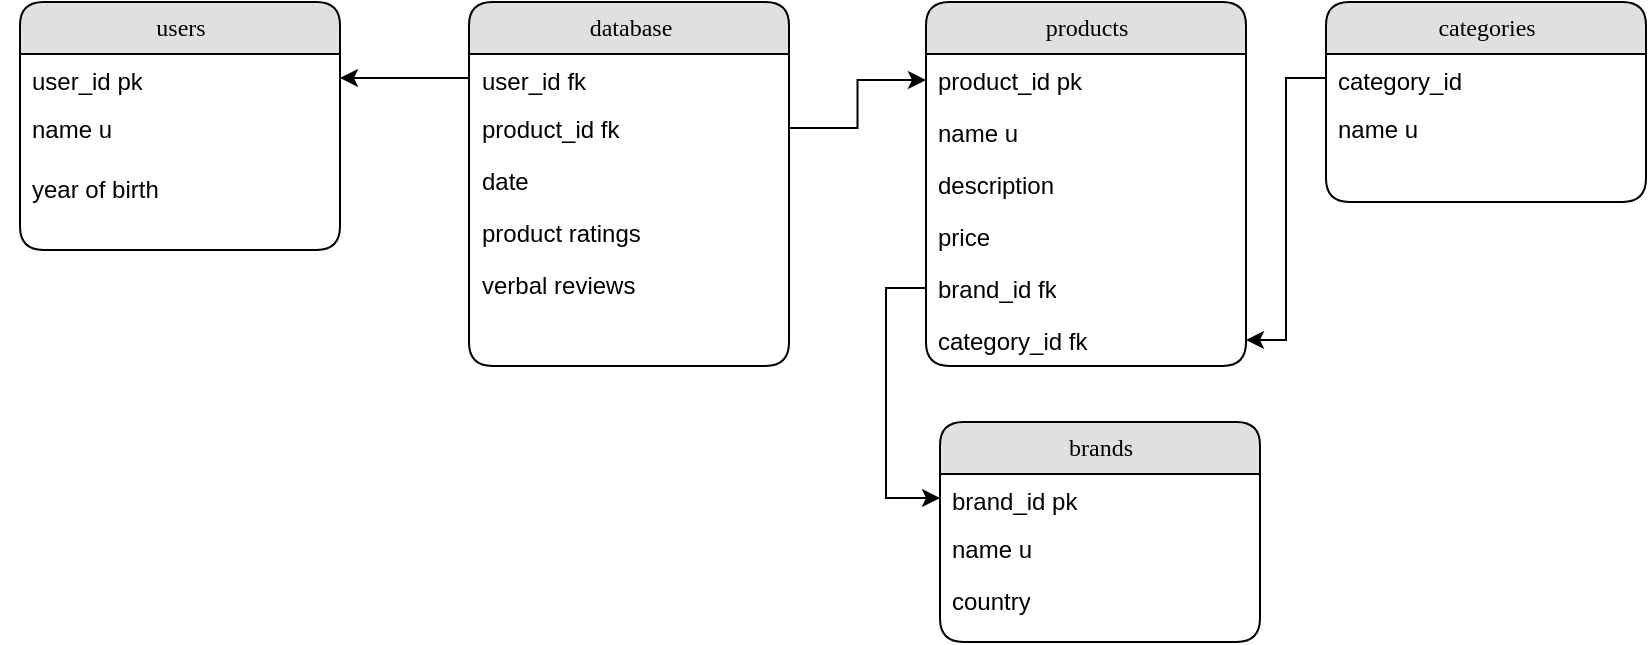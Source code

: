<mxfile version="21.1.2" type="device">
  <diagram name="Page-1" id="5d7acffa-a066-3a61-03fe-96351882024d">
    <mxGraphModel dx="1502" dy="703" grid="1" gridSize="10" guides="1" tooltips="1" connect="1" arrows="1" fold="1" page="1" pageScale="1" pageWidth="1100" pageHeight="850" background="#ffffff" math="0" shadow="0">
      <root>
        <mxCell id="0" />
        <mxCell id="1" parent="0" />
        <mxCell id="S22k_SI6KiM7VIfaPMrJ-1" value="brands" style="swimlane;html=1;fontStyle=0;childLayout=stackLayout;horizontal=1;startSize=26;fillColor=#e0e0e0;horizontalStack=0;resizeParent=1;resizeLast=0;collapsible=1;marginBottom=0;swimlaneFillColor=#ffffff;align=center;rounded=1;shadow=0;comic=0;labelBackgroundColor=none;strokeWidth=1;fontFamily=Verdana;fontSize=12" vertex="1" parent="1">
          <mxGeometry x="610" y="270" width="160" height="110" as="geometry" />
        </mxCell>
        <mxCell id="S22k_SI6KiM7VIfaPMrJ-2" value="brand_id pk" style="text;html=1;strokeColor=none;fillColor=none;spacingLeft=4;spacingRight=4;whiteSpace=wrap;overflow=hidden;rotatable=0;points=[[0,0.5],[1,0.5]];portConstraint=eastwest;" vertex="1" parent="S22k_SI6KiM7VIfaPMrJ-1">
          <mxGeometry y="26" width="160" height="24" as="geometry" />
        </mxCell>
        <mxCell id="S22k_SI6KiM7VIfaPMrJ-3" value="name u" style="text;html=1;strokeColor=none;fillColor=none;spacingLeft=4;spacingRight=4;whiteSpace=wrap;overflow=hidden;rotatable=0;points=[[0,0.5],[1,0.5]];portConstraint=eastwest;" vertex="1" parent="S22k_SI6KiM7VIfaPMrJ-1">
          <mxGeometry y="50" width="160" height="26" as="geometry" />
        </mxCell>
        <mxCell id="S22k_SI6KiM7VIfaPMrJ-4" value="country" style="text;html=1;strokeColor=none;fillColor=none;spacingLeft=4;spacingRight=4;whiteSpace=wrap;overflow=hidden;rotatable=0;points=[[0,0.5],[1,0.5]];portConstraint=eastwest;" vertex="1" parent="S22k_SI6KiM7VIfaPMrJ-1">
          <mxGeometry y="76" width="160" height="26" as="geometry" />
        </mxCell>
        <mxCell id="S22k_SI6KiM7VIfaPMrJ-5" value="categories" style="swimlane;html=1;fontStyle=0;childLayout=stackLayout;horizontal=1;startSize=26;fillColor=#e0e0e0;horizontalStack=0;resizeParent=1;resizeLast=0;collapsible=1;marginBottom=0;swimlaneFillColor=#ffffff;align=center;rounded=1;shadow=0;comic=0;labelBackgroundColor=none;strokeWidth=1;fontFamily=Verdana;fontSize=12" vertex="1" parent="1">
          <mxGeometry x="803" y="60" width="160" height="100" as="geometry" />
        </mxCell>
        <mxCell id="S22k_SI6KiM7VIfaPMrJ-6" value="category_id" style="text;html=1;strokeColor=none;fillColor=none;spacingLeft=4;spacingRight=4;whiteSpace=wrap;overflow=hidden;rotatable=0;points=[[0,0.5],[1,0.5]];portConstraint=eastwest;" vertex="1" parent="S22k_SI6KiM7VIfaPMrJ-5">
          <mxGeometry y="26" width="160" height="24" as="geometry" />
        </mxCell>
        <mxCell id="S22k_SI6KiM7VIfaPMrJ-7" value="name u" style="text;html=1;strokeColor=none;fillColor=none;spacingLeft=4;spacingRight=4;whiteSpace=wrap;overflow=hidden;rotatable=0;points=[[0,0.5],[1,0.5]];portConstraint=eastwest;" vertex="1" parent="S22k_SI6KiM7VIfaPMrJ-5">
          <mxGeometry y="50" width="160" height="26" as="geometry" />
        </mxCell>
        <mxCell id="S22k_SI6KiM7VIfaPMrJ-9" value="products" style="swimlane;html=1;fontStyle=0;childLayout=stackLayout;horizontal=1;startSize=26;fillColor=#e0e0e0;horizontalStack=0;resizeParent=1;resizeLast=0;collapsible=1;marginBottom=0;swimlaneFillColor=#ffffff;align=center;rounded=1;shadow=0;comic=0;labelBackgroundColor=none;strokeWidth=1;fontFamily=Verdana;fontSize=12" vertex="1" parent="1">
          <mxGeometry x="603" y="60" width="160" height="182" as="geometry" />
        </mxCell>
        <mxCell id="S22k_SI6KiM7VIfaPMrJ-10" value="product_id pk" style="text;html=1;strokeColor=none;fillColor=none;spacingLeft=4;spacingRight=4;whiteSpace=wrap;overflow=hidden;rotatable=0;points=[[0,0.5],[1,0.5]];portConstraint=eastwest;" vertex="1" parent="S22k_SI6KiM7VIfaPMrJ-9">
          <mxGeometry y="26" width="160" height="26" as="geometry" />
        </mxCell>
        <mxCell id="S22k_SI6KiM7VIfaPMrJ-11" value="name u" style="text;html=1;strokeColor=none;fillColor=none;spacingLeft=4;spacingRight=4;whiteSpace=wrap;overflow=hidden;rotatable=0;points=[[0,0.5],[1,0.5]];portConstraint=eastwest;" vertex="1" parent="S22k_SI6KiM7VIfaPMrJ-9">
          <mxGeometry y="52" width="160" height="26" as="geometry" />
        </mxCell>
        <mxCell id="S22k_SI6KiM7VIfaPMrJ-12" value="description" style="text;html=1;strokeColor=none;fillColor=none;spacingLeft=4;spacingRight=4;whiteSpace=wrap;overflow=hidden;rotatable=0;points=[[0,0.5],[1,0.5]];portConstraint=eastwest;" vertex="1" parent="S22k_SI6KiM7VIfaPMrJ-9">
          <mxGeometry y="78" width="160" height="26" as="geometry" />
        </mxCell>
        <mxCell id="S22k_SI6KiM7VIfaPMrJ-13" value="price" style="text;html=1;strokeColor=none;fillColor=none;spacingLeft=4;spacingRight=4;whiteSpace=wrap;overflow=hidden;rotatable=0;points=[[0,0.5],[1,0.5]];portConstraint=eastwest;" vertex="1" parent="S22k_SI6KiM7VIfaPMrJ-9">
          <mxGeometry y="104" width="160" height="26" as="geometry" />
        </mxCell>
        <mxCell id="S22k_SI6KiM7VIfaPMrJ-49" value="brand_id fk" style="text;html=1;strokeColor=none;fillColor=none;spacingLeft=4;spacingRight=4;whiteSpace=wrap;overflow=hidden;rotatable=0;points=[[0,0.5],[1,0.5]];portConstraint=eastwest;" vertex="1" parent="S22k_SI6KiM7VIfaPMrJ-9">
          <mxGeometry y="130" width="160" height="26" as="geometry" />
        </mxCell>
        <mxCell id="S22k_SI6KiM7VIfaPMrJ-50" value="category_id fk" style="text;html=1;strokeColor=none;fillColor=none;spacingLeft=4;spacingRight=4;whiteSpace=wrap;overflow=hidden;rotatable=0;points=[[0,0.5],[1,0.5]];portConstraint=eastwest;" vertex="1" parent="S22k_SI6KiM7VIfaPMrJ-9">
          <mxGeometry y="156" width="160" height="26" as="geometry" />
        </mxCell>
        <mxCell id="S22k_SI6KiM7VIfaPMrJ-14" value="users" style="swimlane;html=1;fontStyle=0;childLayout=stackLayout;horizontal=1;startSize=26;fillColor=#e0e0e0;horizontalStack=0;resizeParent=1;resizeLast=0;collapsible=1;marginBottom=0;swimlaneFillColor=#ffffff;align=center;rounded=1;shadow=0;comic=0;labelBackgroundColor=none;strokeWidth=1;fontFamily=Verdana;fontSize=12" vertex="1" parent="1">
          <mxGeometry x="150" y="60" width="160" height="124" as="geometry" />
        </mxCell>
        <mxCell id="S22k_SI6KiM7VIfaPMrJ-15" value="user_id pk" style="text;html=1;strokeColor=none;fillColor=none;spacingLeft=4;spacingRight=4;whiteSpace=wrap;overflow=hidden;rotatable=0;points=[[0,0.5],[1,0.5]];portConstraint=eastwest;" vertex="1" parent="S22k_SI6KiM7VIfaPMrJ-14">
          <mxGeometry y="26" width="160" height="24" as="geometry" />
        </mxCell>
        <mxCell id="S22k_SI6KiM7VIfaPMrJ-16" value="name u" style="text;html=1;strokeColor=none;fillColor=none;spacingLeft=4;spacingRight=4;whiteSpace=wrap;overflow=hidden;rotatable=0;points=[[0,0.5],[1,0.5]];portConstraint=eastwest;" vertex="1" parent="S22k_SI6KiM7VIfaPMrJ-14">
          <mxGeometry y="50" width="160" height="30" as="geometry" />
        </mxCell>
        <mxCell id="S22k_SI6KiM7VIfaPMrJ-17" style="edgeStyle=none;curved=1;rounded=0;orthogonalLoop=1;jettySize=auto;html=1;entryX=0;entryY=0.5;entryDx=0;entryDy=0;fontSize=12;startSize=8;endSize=8;" edge="1" parent="S22k_SI6KiM7VIfaPMrJ-14" source="S22k_SI6KiM7VIfaPMrJ-15" target="S22k_SI6KiM7VIfaPMrJ-15">
          <mxGeometry relative="1" as="geometry" />
        </mxCell>
        <mxCell id="S22k_SI6KiM7VIfaPMrJ-18" value="year of birth" style="text;html=1;strokeColor=none;fillColor=none;spacingLeft=4;spacingRight=4;whiteSpace=wrap;overflow=hidden;rotatable=0;points=[[0,0.5],[1,0.5]];portConstraint=eastwest;" vertex="1" parent="S22k_SI6KiM7VIfaPMrJ-14">
          <mxGeometry y="80" width="160" height="34" as="geometry" />
        </mxCell>
        <mxCell id="S22k_SI6KiM7VIfaPMrJ-44" value="database" style="swimlane;html=1;fontStyle=0;childLayout=stackLayout;horizontal=1;startSize=26;fillColor=#e0e0e0;horizontalStack=0;resizeParent=1;resizeLast=0;collapsible=1;marginBottom=0;swimlaneFillColor=#ffffff;align=center;rounded=1;shadow=0;comic=0;labelBackgroundColor=none;strokeWidth=1;fontFamily=Verdana;fontSize=12" vertex="1" parent="1">
          <mxGeometry x="374.5" y="60" width="160" height="182" as="geometry" />
        </mxCell>
        <mxCell id="S22k_SI6KiM7VIfaPMrJ-53" value="user_id fk" style="text;html=1;strokeColor=none;fillColor=none;spacingLeft=4;spacingRight=4;whiteSpace=wrap;overflow=hidden;rotatable=0;points=[[0,0.5],[1,0.5]];portConstraint=eastwest;" vertex="1" parent="S22k_SI6KiM7VIfaPMrJ-44">
          <mxGeometry y="26" width="160" height="24" as="geometry" />
        </mxCell>
        <mxCell id="S22k_SI6KiM7VIfaPMrJ-45" value="product_id fk" style="text;html=1;strokeColor=none;fillColor=none;spacingLeft=4;spacingRight=4;whiteSpace=wrap;overflow=hidden;rotatable=0;points=[[0,0.5],[1,0.5]];portConstraint=eastwest;" vertex="1" parent="S22k_SI6KiM7VIfaPMrJ-44">
          <mxGeometry y="50" width="160" height="26" as="geometry" />
        </mxCell>
        <mxCell id="S22k_SI6KiM7VIfaPMrJ-46" value="date" style="text;html=1;strokeColor=none;fillColor=none;spacingLeft=4;spacingRight=4;whiteSpace=wrap;overflow=hidden;rotatable=0;points=[[0,0.5],[1,0.5]];portConstraint=eastwest;" vertex="1" parent="S22k_SI6KiM7VIfaPMrJ-44">
          <mxGeometry y="76" width="160" height="26" as="geometry" />
        </mxCell>
        <mxCell id="S22k_SI6KiM7VIfaPMrJ-47" value="product ratings" style="text;html=1;strokeColor=none;fillColor=none;spacingLeft=4;spacingRight=4;whiteSpace=wrap;overflow=hidden;rotatable=0;points=[[0,0.5],[1,0.5]];portConstraint=eastwest;" vertex="1" parent="S22k_SI6KiM7VIfaPMrJ-44">
          <mxGeometry y="102" width="160" height="26" as="geometry" />
        </mxCell>
        <mxCell id="S22k_SI6KiM7VIfaPMrJ-48" value="verbal reviews" style="text;html=1;strokeColor=none;fillColor=none;spacingLeft=4;spacingRight=4;whiteSpace=wrap;overflow=hidden;rotatable=0;points=[[0,0.5],[1,0.5]];portConstraint=eastwest;" vertex="1" parent="S22k_SI6KiM7VIfaPMrJ-44">
          <mxGeometry y="128" width="160" height="26" as="geometry" />
        </mxCell>
        <mxCell id="S22k_SI6KiM7VIfaPMrJ-55" style="edgeStyle=orthogonalEdgeStyle;rounded=0;orthogonalLoop=1;jettySize=auto;html=1;exitX=0;exitY=0.5;exitDx=0;exitDy=0;entryX=0;entryY=0.5;entryDx=0;entryDy=0;" edge="1" parent="1" source="S22k_SI6KiM7VIfaPMrJ-49" target="S22k_SI6KiM7VIfaPMrJ-2">
          <mxGeometry relative="1" as="geometry">
            <Array as="points">
              <mxPoint x="583" y="203" />
              <mxPoint x="583" y="308" />
            </Array>
          </mxGeometry>
        </mxCell>
        <mxCell id="S22k_SI6KiM7VIfaPMrJ-57" style="edgeStyle=orthogonalEdgeStyle;rounded=0;orthogonalLoop=1;jettySize=auto;html=1;exitX=1;exitY=0.5;exitDx=0;exitDy=0;entryX=0;entryY=0.5;entryDx=0;entryDy=0;" edge="1" parent="1" source="S22k_SI6KiM7VIfaPMrJ-45" target="S22k_SI6KiM7VIfaPMrJ-10">
          <mxGeometry relative="1" as="geometry" />
        </mxCell>
        <mxCell id="S22k_SI6KiM7VIfaPMrJ-58" style="edgeStyle=orthogonalEdgeStyle;rounded=0;orthogonalLoop=1;jettySize=auto;html=1;exitX=0;exitY=0.5;exitDx=0;exitDy=0;entryX=1;entryY=0.5;entryDx=0;entryDy=0;" edge="1" parent="1" source="S22k_SI6KiM7VIfaPMrJ-53" target="S22k_SI6KiM7VIfaPMrJ-15">
          <mxGeometry relative="1" as="geometry" />
        </mxCell>
        <mxCell id="S22k_SI6KiM7VIfaPMrJ-59" style="edgeStyle=orthogonalEdgeStyle;rounded=0;orthogonalLoop=1;jettySize=auto;html=1;exitX=0;exitY=0.5;exitDx=0;exitDy=0;entryX=1;entryY=0.5;entryDx=0;entryDy=0;" edge="1" parent="1" source="S22k_SI6KiM7VIfaPMrJ-6" target="S22k_SI6KiM7VIfaPMrJ-50">
          <mxGeometry relative="1" as="geometry" />
        </mxCell>
      </root>
    </mxGraphModel>
  </diagram>
</mxfile>
